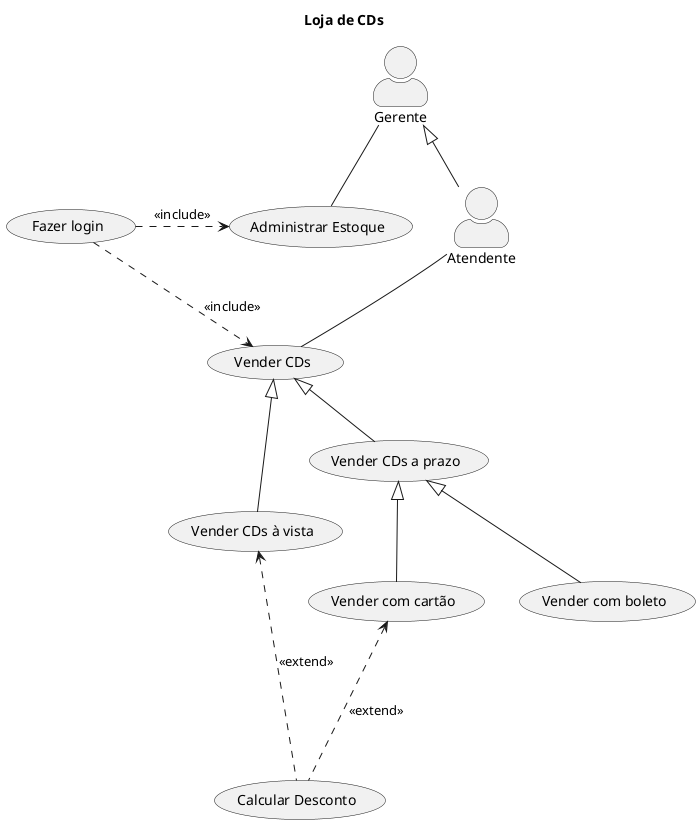 @startuml cds
skinparam actorStyle awesome
title Loja de CDs

actor Atendente
Gerente <|-- Atendente

Atendente -- (Vender CDs)

(Vender CDs) <|-- (Vender CDs à vista)
(Vender CDs) <|-- (Vender CDs a prazo)

(Vender CDs a prazo) <|-- (Vender com cartão)
(Vender CDs a prazo) <|-- (Vender com boleto)

(Vender CDs à vista) <-.- (Calcular Desconto) : <<extend>>
(Vender com cartão) <-.- (Calcular Desconto) : <<extend>>

Gerente -- (Administrar Estoque)

(Fazer login) .> (Administrar Estoque) : <<include>>
(Fazer login) .> (Vender CDs) : <<include>>

@enduml